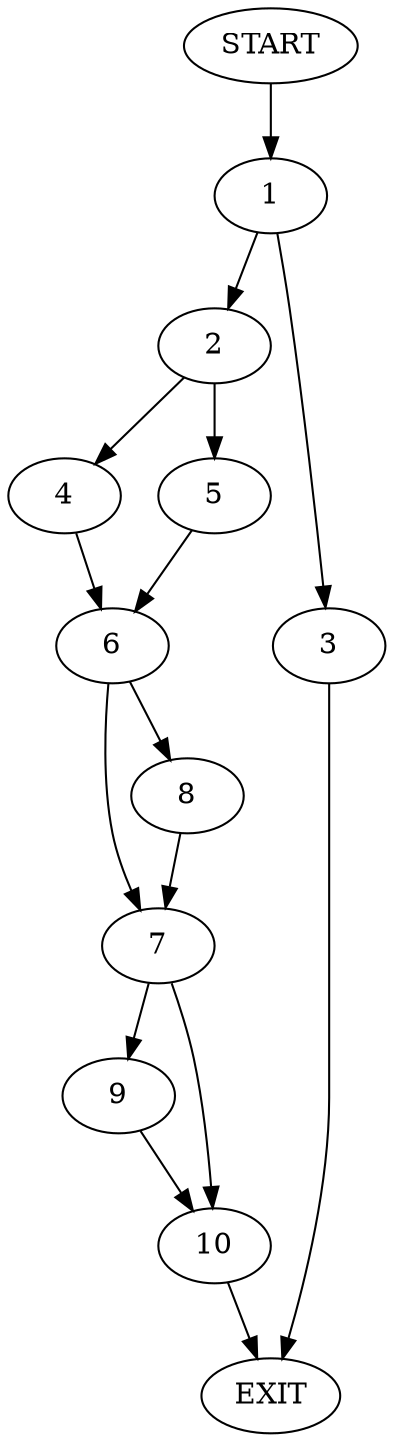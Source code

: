 digraph {
0 [label="START"]
11 [label="EXIT"]
0 -> 1
1 -> 2
1 -> 3
2 -> 4
2 -> 5
3 -> 11
4 -> 6
5 -> 6
6 -> 7
6 -> 8
8 -> 7
7 -> 9
7 -> 10
10 -> 11
9 -> 10
}
